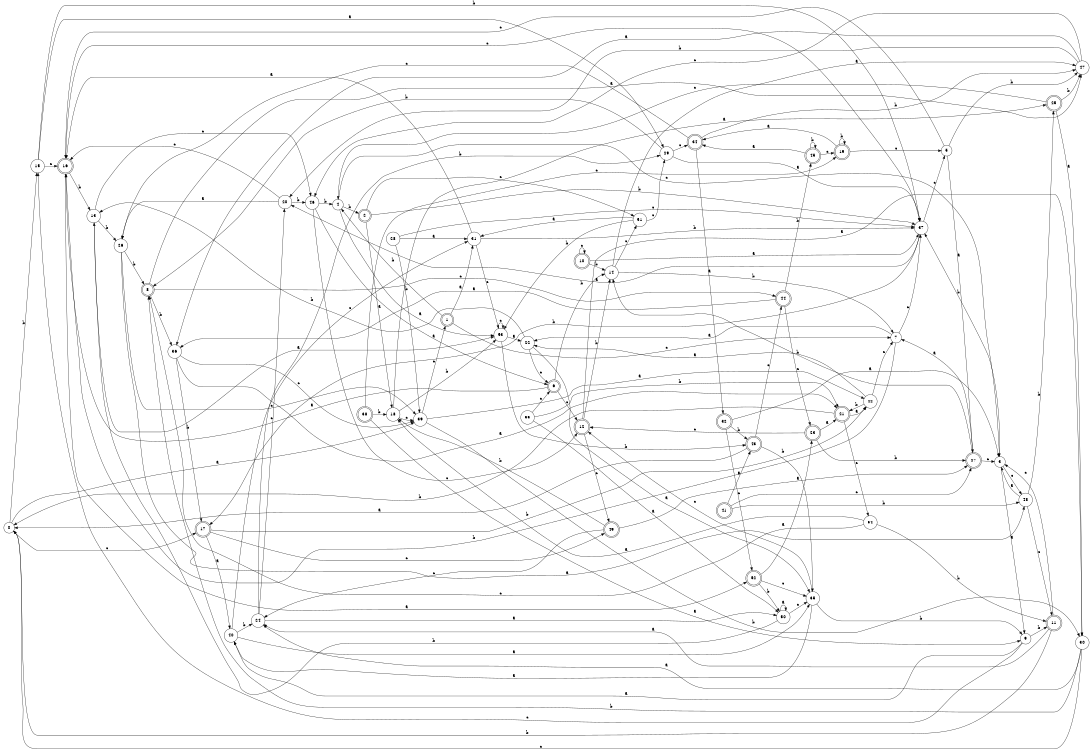 digraph n44_8 {
__start0 [label="" shape="none"];

rankdir=LR;
size="8,5";

s0 [style="filled", color="black", fillcolor="white" shape="circle", label="0"];
s1 [style="rounded,filled", color="black", fillcolor="white" shape="doublecircle", label="1"];
s2 [style="rounded,filled", color="black", fillcolor="white" shape="doublecircle", label="2"];
s3 [style="filled", color="black", fillcolor="white" shape="circle", label="3"];
s4 [style="filled", color="black", fillcolor="white" shape="circle", label="4"];
s5 [style="filled", color="black", fillcolor="white" shape="circle", label="5"];
s6 [style="rounded,filled", color="black", fillcolor="white" shape="doublecircle", label="6"];
s7 [style="filled", color="black", fillcolor="white" shape="circle", label="7"];
s8 [style="rounded,filled", color="black", fillcolor="white" shape="doublecircle", label="8"];
s9 [style="filled", color="black", fillcolor="white" shape="circle", label="9"];
s10 [style="rounded,filled", color="black", fillcolor="white" shape="doublecircle", label="10"];
s11 [style="rounded,filled", color="black", fillcolor="white" shape="doublecircle", label="11"];
s12 [style="rounded,filled", color="black", fillcolor="white" shape="doublecircle", label="12"];
s13 [style="filled", color="black", fillcolor="white" shape="circle", label="13"];
s14 [style="filled", color="black", fillcolor="white" shape="circle", label="14"];
s15 [style="filled", color="black", fillcolor="white" shape="circle", label="15"];
s16 [style="rounded,filled", color="black", fillcolor="white" shape="doublecircle", label="16"];
s17 [style="rounded,filled", color="black", fillcolor="white" shape="doublecircle", label="17"];
s18 [style="filled", color="black", fillcolor="white" shape="circle", label="18"];
s19 [style="rounded,filled", color="black", fillcolor="white" shape="doublecircle", label="19"];
s20 [style="filled", color="black", fillcolor="white" shape="circle", label="20"];
s21 [style="rounded,filled", color="black", fillcolor="white" shape="doublecircle", label="21"];
s22 [style="filled", color="black", fillcolor="white" shape="circle", label="22"];
s23 [style="rounded,filled", color="black", fillcolor="white" shape="doublecircle", label="23"];
s24 [style="filled", color="black", fillcolor="white" shape="circle", label="24"];
s25 [style="rounded,filled", color="black", fillcolor="white" shape="doublecircle", label="25"];
s26 [style="filled", color="black", fillcolor="white" shape="circle", label="26"];
s27 [style="rounded,filled", color="black", fillcolor="white" shape="doublecircle", label="27"];
s28 [style="filled", color="black", fillcolor="white" shape="circle", label="28"];
s29 [style="filled", color="black", fillcolor="white" shape="circle", label="29"];
s30 [style="filled", color="black", fillcolor="white" shape="circle", label="30"];
s31 [style="filled", color="black", fillcolor="white" shape="circle", label="31"];
s32 [style="rounded,filled", color="black", fillcolor="white" shape="doublecircle", label="32"];
s33 [style="filled", color="black", fillcolor="white" shape="circle", label="33"];
s34 [style="rounded,filled", color="black", fillcolor="white" shape="doublecircle", label="34"];
s35 [style="filled", color="black", fillcolor="white" shape="circle", label="35"];
s36 [style="filled", color="black", fillcolor="white" shape="circle", label="36"];
s37 [style="filled", color="black", fillcolor="white" shape="circle", label="37"];
s38 [style="rounded,filled", color="black", fillcolor="white" shape="doublecircle", label="38"];
s39 [style="filled", color="black", fillcolor="white" shape="circle", label="39"];
s40 [style="filled", color="black", fillcolor="white" shape="circle", label="40"];
s41 [style="rounded,filled", color="black", fillcolor="white" shape="doublecircle", label="41"];
s42 [style="filled", color="black", fillcolor="white" shape="circle", label="42"];
s43 [style="rounded,filled", color="black", fillcolor="white" shape="doublecircle", label="43"];
s44 [style="rounded,filled", color="black", fillcolor="white" shape="doublecircle", label="44"];
s45 [style="rounded,filled", color="black", fillcolor="white" shape="doublecircle", label="45"];
s46 [style="filled", color="black", fillcolor="white" shape="circle", label="46"];
s47 [style="filled", color="black", fillcolor="white" shape="circle", label="47"];
s48 [style="filled", color="black", fillcolor="white" shape="circle", label="48"];
s49 [style="rounded,filled", color="black", fillcolor="white" shape="doublecircle", label="49"];
s50 [style="filled", color="black", fillcolor="white" shape="circle", label="50"];
s51 [style="filled", color="black", fillcolor="white" shape="circle", label="51"];
s52 [style="rounded,filled", color="black", fillcolor="white" shape="doublecircle", label="52"];
s53 [style="filled", color="black", fillcolor="white" shape="circle", label="53"];
s54 [style="filled", color="black", fillcolor="white" shape="circle", label="54"];
s0 -> s39 [label="a"];
s0 -> s15 [label="b"];
s0 -> s17 [label="c"];
s1 -> s31 [label="a"];
s1 -> s4 [label="b"];
s1 -> s7 [label="c"];
s2 -> s18 [label="a"];
s2 -> s37 [label="b"];
s2 -> s51 [label="c"];
s3 -> s9 [label="a"];
s3 -> s37 [label="b"];
s3 -> s48 [label="c"];
s4 -> s53 [label="a"];
s4 -> s2 [label="b"];
s4 -> s3 [label="c"];
s5 -> s27 [label="a"];
s5 -> s47 [label="b"];
s5 -> s16 [label="c"];
s6 -> s16 [label="a"];
s6 -> s14 [label="b"];
s6 -> s12 [label="c"];
s7 -> s22 [label="a"];
s7 -> s16 [label="b"];
s7 -> s37 [label="c"];
s8 -> s47 [label="a"];
s8 -> s36 [label="b"];
s8 -> s44 [label="c"];
s9 -> s40 [label="a"];
s9 -> s11 [label="b"];
s9 -> s15 [label="c"];
s10 -> s37 [label="a"];
s10 -> s14 [label="b"];
s10 -> s10 [label="c"];
s11 -> s24 [label="a"];
s11 -> s0 [label="b"];
s11 -> s3 [label="c"];
s12 -> s30 [label="a"];
s12 -> s14 [label="b"];
s12 -> s49 [label="c"];
s13 -> s53 [label="a"];
s13 -> s26 [label="b"];
s13 -> s46 [label="c"];
s14 -> s47 [label="a"];
s14 -> s7 [label="b"];
s14 -> s51 [label="c"];
s15 -> s29 [label="a"];
s15 -> s37 [label="b"];
s15 -> s16 [label="c"];
s16 -> s52 [label="a"];
s16 -> s13 [label="b"];
s16 -> s37 [label="c"];
s17 -> s40 [label="a"];
s17 -> s42 [label="b"];
s17 -> s49 [label="c"];
s18 -> s25 [label="a"];
s18 -> s53 [label="b"];
s18 -> s39 [label="c"];
s19 -> s34 [label="a"];
s19 -> s19 [label="b"];
s19 -> s5 [label="c"];
s20 -> s26 [label="a"];
s20 -> s46 [label="b"];
s20 -> s16 [label="c"];
s21 -> s42 [label="a"];
s21 -> s0 [label="b"];
s21 -> s54 [label="c"];
s22 -> s35 [label="a"];
s22 -> s13 [label="b"];
s22 -> s6 [label="c"];
s23 -> s21 [label="a"];
s23 -> s27 [label="b"];
s23 -> s12 [label="c"];
s24 -> s50 [label="a"];
s24 -> s29 [label="b"];
s24 -> s20 [label="c"];
s25 -> s30 [label="a"];
s25 -> s47 [label="b"];
s25 -> s4 [label="c"];
s26 -> s48 [label="a"];
s26 -> s8 [label="b"];
s26 -> s39 [label="c"];
s27 -> s7 [label="a"];
s27 -> s14 [label="b"];
s27 -> s3 [label="c"];
s28 -> s31 [label="a"];
s28 -> s39 [label="b"];
s28 -> s37 [label="c"];
s29 -> s37 [label="a"];
s29 -> s8 [label="b"];
s29 -> s34 [label="c"];
s30 -> s24 [label="a"];
s30 -> s8 [label="b"];
s30 -> s0 [label="c"];
s31 -> s16 [label="a"];
s31 -> s37 [label="b"];
s31 -> s53 [label="c"];
s32 -> s3 [label="a"];
s32 -> s43 [label="b"];
s32 -> s52 [label="c"];
s33 -> s50 [label="a"];
s33 -> s21 [label="b"];
s33 -> s6 [label="c"];
s34 -> s32 [label="a"];
s34 -> s47 [label="b"];
s34 -> s26 [label="c"];
s35 -> s40 [label="a"];
s35 -> s9 [label="b"];
s35 -> s12 [label="c"];
s36 -> s21 [label="a"];
s36 -> s17 [label="b"];
s36 -> s39 [label="c"];
s37 -> s20 [label="a"];
s37 -> s17 [label="b"];
s37 -> s5 [label="c"];
s38 -> s9 [label="a"];
s38 -> s18 [label="b"];
s38 -> s19 [label="c"];
s39 -> s42 [label="a"];
s39 -> s30 [label="b"];
s39 -> s1 [label="c"];
s40 -> s35 [label="a"];
s40 -> s24 [label="b"];
s40 -> s31 [label="c"];
s41 -> s43 [label="a"];
s41 -> s48 [label="b"];
s41 -> s27 [label="c"];
s42 -> s22 [label="a"];
s42 -> s21 [label="b"];
s42 -> s7 [label="c"];
s43 -> s0 [label="a"];
s43 -> s35 [label="b"];
s43 -> s44 [label="c"];
s44 -> s36 [label="a"];
s44 -> s45 [label="b"];
s44 -> s23 [label="c"];
s45 -> s34 [label="a"];
s45 -> s45 [label="b"];
s45 -> s19 [label="c"];
s46 -> s6 [label="a"];
s46 -> s4 [label="b"];
s46 -> s12 [label="c"];
s47 -> s36 [label="a"];
s47 -> s20 [label="b"];
s47 -> s46 [label="c"];
s48 -> s3 [label="a"];
s48 -> s25 [label="b"];
s48 -> s11 [label="c"];
s49 -> s27 [label="a"];
s49 -> s18 [label="b"];
s49 -> s24 [label="c"];
s50 -> s50 [label="a"];
s50 -> s13 [label="b"];
s50 -> s35 [label="c"];
s51 -> s31 [label="a"];
s51 -> s53 [label="b"];
s51 -> s29 [label="c"];
s52 -> s23 [label="a"];
s52 -> s50 [label="b"];
s52 -> s35 [label="c"];
s53 -> s22 [label="a"];
s53 -> s43 [label="b"];
s53 -> s53 [label="c"];
s54 -> s18 [label="a"];
s54 -> s11 [label="b"];
s54 -> s8 [label="c"];

}